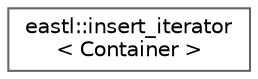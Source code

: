 digraph "类继承关系图"
{
 // LATEX_PDF_SIZE
  bgcolor="transparent";
  edge [fontname=Helvetica,fontsize=10,labelfontname=Helvetica,labelfontsize=10];
  node [fontname=Helvetica,fontsize=10,shape=box,height=0.2,width=0.4];
  rankdir="LR";
  Node0 [id="Node000000",label="eastl::insert_iterator\l\< Container \>",height=0.2,width=0.4,color="grey40", fillcolor="white", style="filled",URL="$classeastl_1_1insert__iterator.html",tooltip=" "];
}
